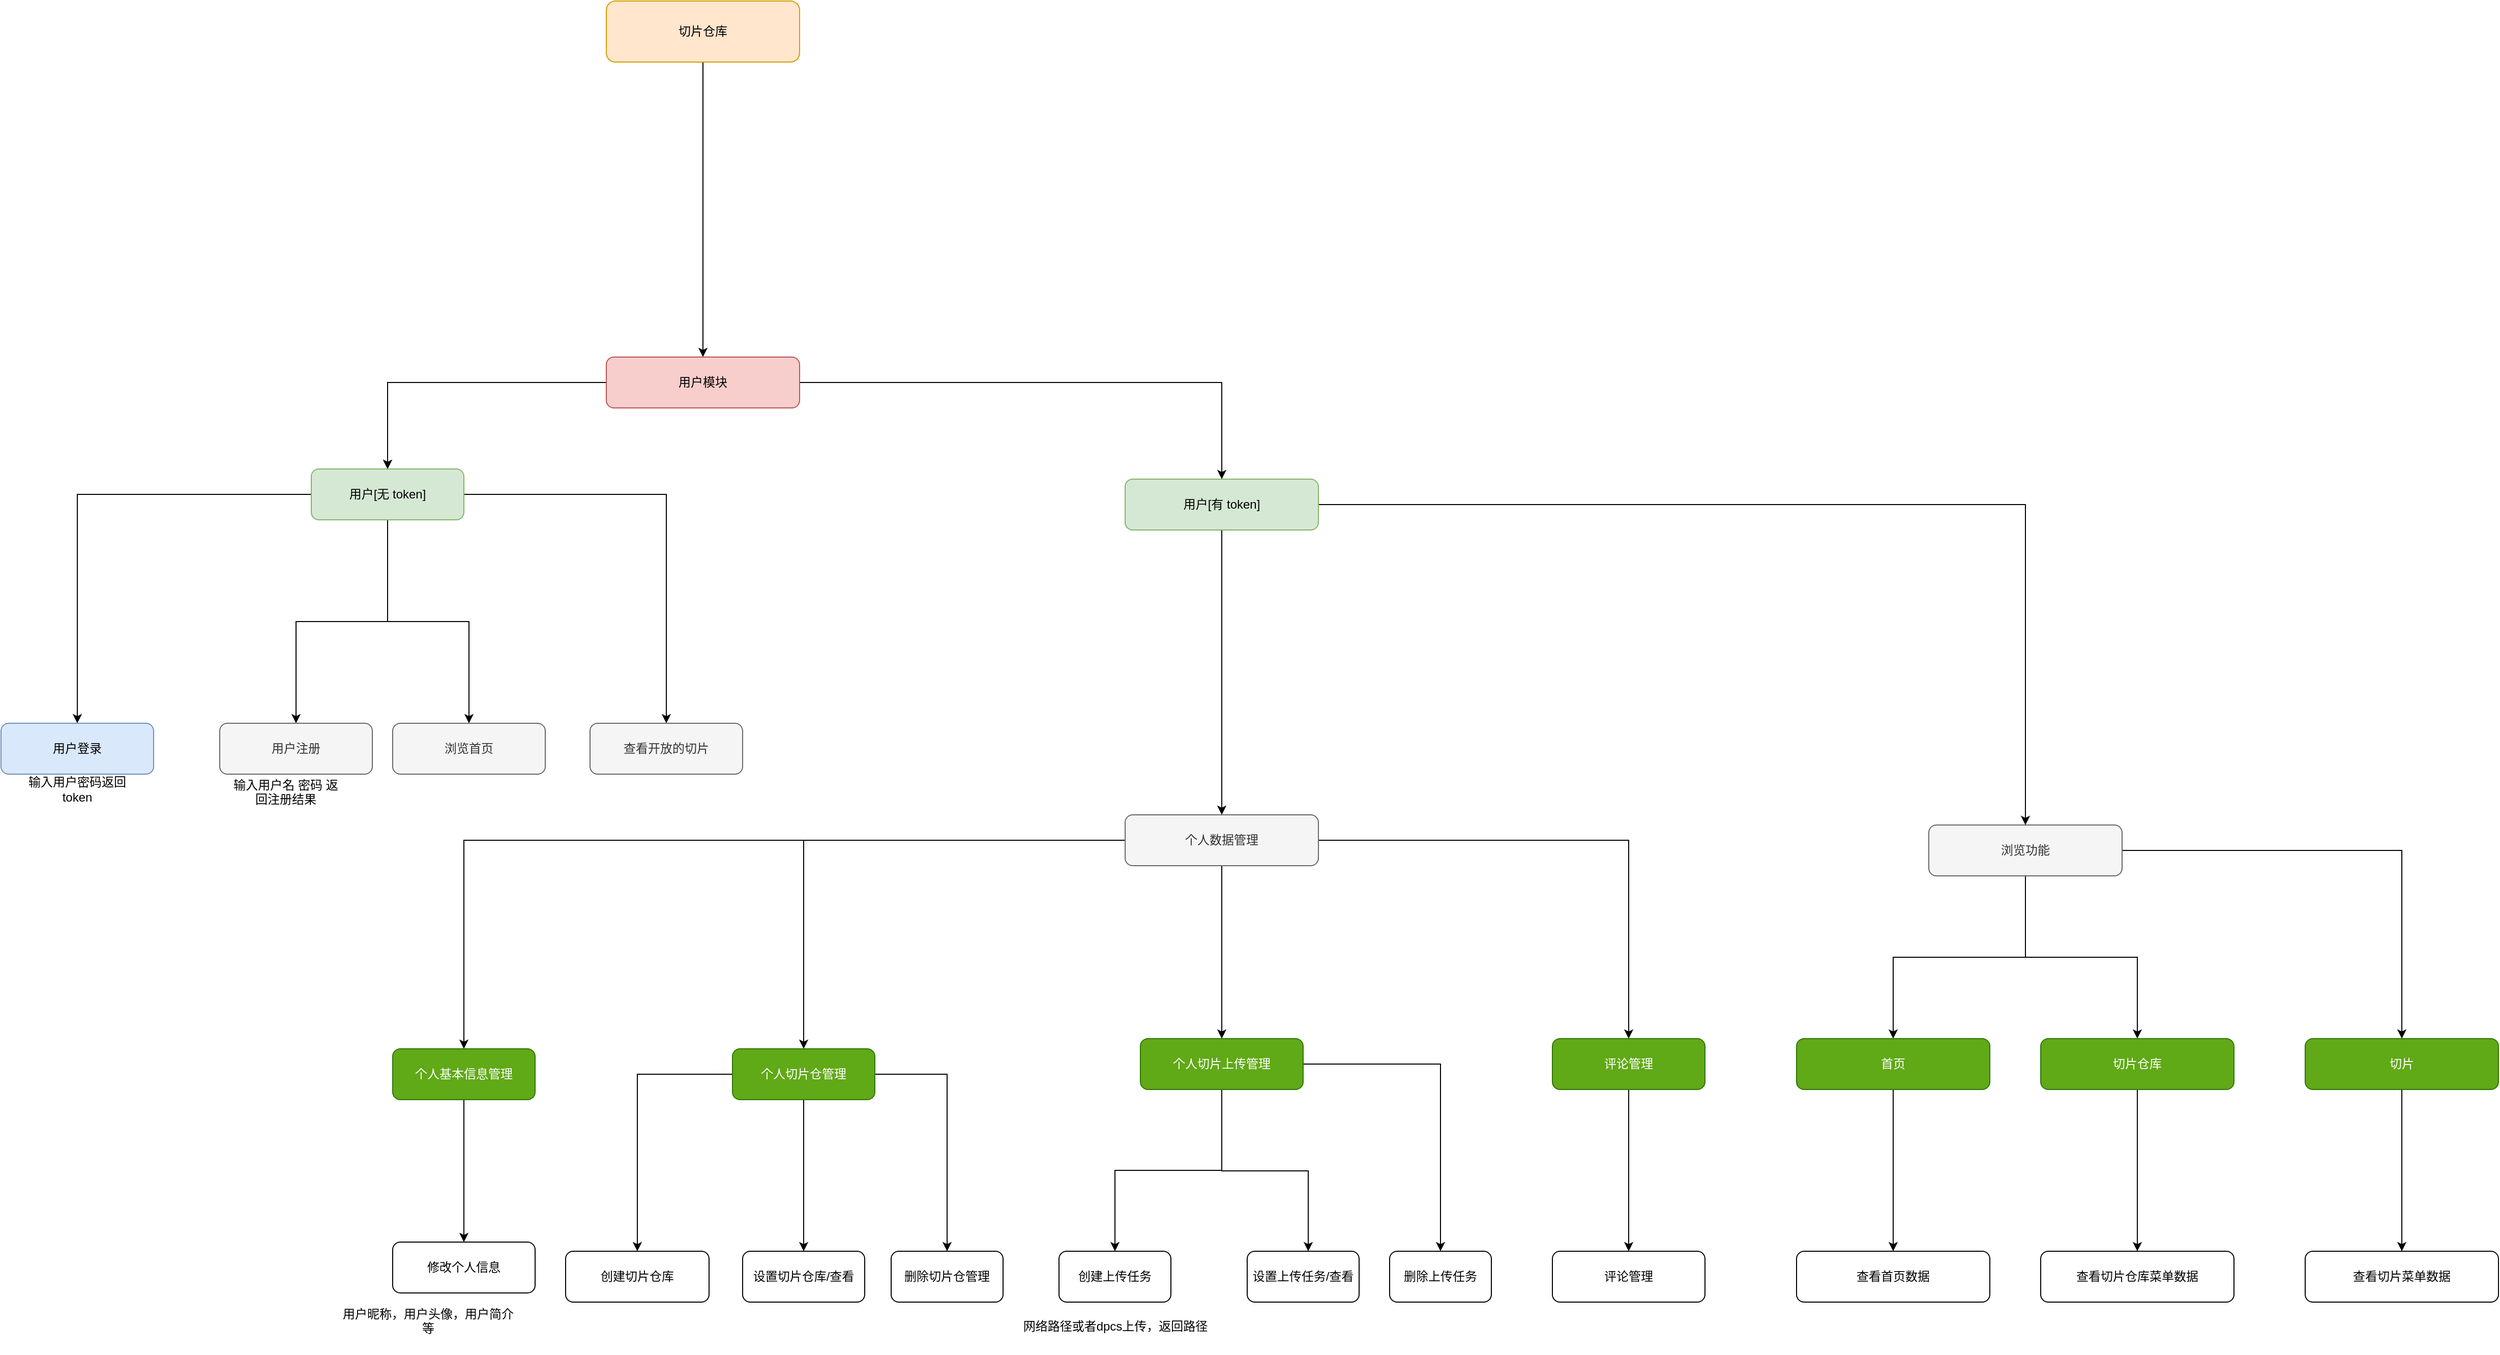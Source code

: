 <mxfile version="24.6.4" type="github">
  <diagram name="第 1 页" id="66gtIm39_MNBzgo_suN5">
    <mxGraphModel dx="3217" dy="2412" grid="1" gridSize="10" guides="1" tooltips="1" connect="1" arrows="1" fold="1" page="1" pageScale="1" pageWidth="827" pageHeight="1169" math="0" shadow="0">
      <root>
        <mxCell id="0" />
        <mxCell id="1" parent="0" />
        <mxCell id="s79uHv_pjPF-uhDo6NHq-3" value="" style="edgeStyle=orthogonalEdgeStyle;rounded=0;orthogonalLoop=1;jettySize=auto;html=1;" edge="1" parent="1" source="s79uHv_pjPF-uhDo6NHq-1" target="s79uHv_pjPF-uhDo6NHq-2">
          <mxGeometry relative="1" as="geometry">
            <Array as="points">
              <mxPoint x="375" y="220" />
              <mxPoint x="375" y="220" />
            </Array>
          </mxGeometry>
        </mxCell>
        <mxCell id="s79uHv_pjPF-uhDo6NHq-1" value="切片仓库" style="rounded=1;whiteSpace=wrap;html=1;fillColor=#ffe6cc;strokeColor=#d79b00;" vertex="1" parent="1">
          <mxGeometry x="280" y="-110" width="190" height="60" as="geometry" />
        </mxCell>
        <mxCell id="s79uHv_pjPF-uhDo6NHq-5" value="" style="edgeStyle=orthogonalEdgeStyle;rounded=0;orthogonalLoop=1;jettySize=auto;html=1;" edge="1" parent="1" source="s79uHv_pjPF-uhDo6NHq-2" target="s79uHv_pjPF-uhDo6NHq-4">
          <mxGeometry relative="1" as="geometry" />
        </mxCell>
        <mxCell id="s79uHv_pjPF-uhDo6NHq-25" value="" style="edgeStyle=orthogonalEdgeStyle;rounded=0;orthogonalLoop=1;jettySize=auto;html=1;" edge="1" parent="1" source="s79uHv_pjPF-uhDo6NHq-2" target="s79uHv_pjPF-uhDo6NHq-4">
          <mxGeometry relative="1" as="geometry" />
        </mxCell>
        <mxCell id="s79uHv_pjPF-uhDo6NHq-27" value="" style="edgeStyle=orthogonalEdgeStyle;rounded=0;orthogonalLoop=1;jettySize=auto;html=1;" edge="1" parent="1" source="s79uHv_pjPF-uhDo6NHq-2" target="s79uHv_pjPF-uhDo6NHq-26">
          <mxGeometry relative="1" as="geometry" />
        </mxCell>
        <mxCell id="s79uHv_pjPF-uhDo6NHq-2" value="用户模块" style="rounded=1;whiteSpace=wrap;html=1;fillColor=#f8cecc;strokeColor=#b85450;" vertex="1" parent="1">
          <mxGeometry x="280" y="240" width="190" height="50" as="geometry" />
        </mxCell>
        <mxCell id="s79uHv_pjPF-uhDo6NHq-29" value="" style="edgeStyle=orthogonalEdgeStyle;rounded=0;orthogonalLoop=1;jettySize=auto;html=1;" edge="1" parent="1" source="s79uHv_pjPF-uhDo6NHq-4" target="s79uHv_pjPF-uhDo6NHq-28">
          <mxGeometry relative="1" as="geometry" />
        </mxCell>
        <mxCell id="s79uHv_pjPF-uhDo6NHq-31" value="" style="edgeStyle=orthogonalEdgeStyle;rounded=0;orthogonalLoop=1;jettySize=auto;html=1;" edge="1" parent="1" source="s79uHv_pjPF-uhDo6NHq-4" target="s79uHv_pjPF-uhDo6NHq-30">
          <mxGeometry relative="1" as="geometry" />
        </mxCell>
        <mxCell id="s79uHv_pjPF-uhDo6NHq-36" value="" style="edgeStyle=orthogonalEdgeStyle;rounded=0;orthogonalLoop=1;jettySize=auto;html=1;" edge="1" parent="1" source="s79uHv_pjPF-uhDo6NHq-4" target="s79uHv_pjPF-uhDo6NHq-35">
          <mxGeometry relative="1" as="geometry" />
        </mxCell>
        <mxCell id="s79uHv_pjPF-uhDo6NHq-39" value="" style="edgeStyle=orthogonalEdgeStyle;rounded=0;orthogonalLoop=1;jettySize=auto;html=1;" edge="1" parent="1" source="s79uHv_pjPF-uhDo6NHq-4" target="s79uHv_pjPF-uhDo6NHq-38">
          <mxGeometry relative="1" as="geometry" />
        </mxCell>
        <mxCell id="s79uHv_pjPF-uhDo6NHq-4" value="用户[无 token]" style="rounded=1;whiteSpace=wrap;html=1;fillColor=#d5e8d4;strokeColor=#82b366;" vertex="1" parent="1">
          <mxGeometry x="-10" y="350" width="150" height="50" as="geometry" />
        </mxCell>
        <mxCell id="s79uHv_pjPF-uhDo6NHq-41" value="" style="edgeStyle=orthogonalEdgeStyle;rounded=0;orthogonalLoop=1;jettySize=auto;html=1;" edge="1" parent="1" source="s79uHv_pjPF-uhDo6NHq-26" target="s79uHv_pjPF-uhDo6NHq-40">
          <mxGeometry relative="1" as="geometry" />
        </mxCell>
        <mxCell id="s79uHv_pjPF-uhDo6NHq-82" value="" style="edgeStyle=orthogonalEdgeStyle;rounded=0;orthogonalLoop=1;jettySize=auto;html=1;" edge="1" parent="1" source="s79uHv_pjPF-uhDo6NHq-26" target="s79uHv_pjPF-uhDo6NHq-81">
          <mxGeometry relative="1" as="geometry" />
        </mxCell>
        <mxCell id="s79uHv_pjPF-uhDo6NHq-26" value="用户[有 token]" style="rounded=1;whiteSpace=wrap;html=1;fillColor=#d5e8d4;strokeColor=#82b366;" vertex="1" parent="1">
          <mxGeometry x="790" y="360" width="190" height="50" as="geometry" />
        </mxCell>
        <mxCell id="s79uHv_pjPF-uhDo6NHq-28" value="用户注册" style="rounded=1;whiteSpace=wrap;html=1;fillColor=#f5f5f5;fontColor=#333333;strokeColor=#666666;" vertex="1" parent="1">
          <mxGeometry x="-100" y="600" width="150" height="50" as="geometry" />
        </mxCell>
        <mxCell id="s79uHv_pjPF-uhDo6NHq-30" value="用户登录" style="rounded=1;whiteSpace=wrap;html=1;fillColor=#dae8fc;strokeColor=#6c8ebf;" vertex="1" parent="1">
          <mxGeometry x="-315" y="600" width="150" height="50" as="geometry" />
        </mxCell>
        <mxCell id="s79uHv_pjPF-uhDo6NHq-33" value="输入用户密码返回token" style="text;html=1;align=center;verticalAlign=middle;whiteSpace=wrap;rounded=0;" vertex="1" parent="1">
          <mxGeometry x="-300" y="650" width="120" height="30" as="geometry" />
        </mxCell>
        <mxCell id="s79uHv_pjPF-uhDo6NHq-34" value="输入用户名 密码 返回注册结果&lt;div&gt;&lt;br&gt;&lt;/div&gt;" style="text;html=1;align=center;verticalAlign=middle;whiteSpace=wrap;rounded=0;" vertex="1" parent="1">
          <mxGeometry x="-90" y="660" width="110" height="30" as="geometry" />
        </mxCell>
        <mxCell id="s79uHv_pjPF-uhDo6NHq-35" value="浏览首页" style="rounded=1;whiteSpace=wrap;html=1;fillColor=#f5f5f5;fontColor=#333333;strokeColor=#666666;" vertex="1" parent="1">
          <mxGeometry x="70" y="600" width="150" height="50" as="geometry" />
        </mxCell>
        <mxCell id="s79uHv_pjPF-uhDo6NHq-38" value="查看开放的切片" style="rounded=1;whiteSpace=wrap;html=1;fillColor=#f5f5f5;fontColor=#333333;strokeColor=#666666;" vertex="1" parent="1">
          <mxGeometry x="264" y="600" width="150" height="50" as="geometry" />
        </mxCell>
        <mxCell id="s79uHv_pjPF-uhDo6NHq-43" value="" style="edgeStyle=orthogonalEdgeStyle;rounded=0;orthogonalLoop=1;jettySize=auto;html=1;" edge="1" parent="1" source="s79uHv_pjPF-uhDo6NHq-40" target="s79uHv_pjPF-uhDo6NHq-42">
          <mxGeometry relative="1" as="geometry" />
        </mxCell>
        <mxCell id="s79uHv_pjPF-uhDo6NHq-45" value="" style="edgeStyle=orthogonalEdgeStyle;rounded=0;orthogonalLoop=1;jettySize=auto;html=1;" edge="1" parent="1" source="s79uHv_pjPF-uhDo6NHq-40" target="s79uHv_pjPF-uhDo6NHq-44">
          <mxGeometry relative="1" as="geometry" />
        </mxCell>
        <mxCell id="s79uHv_pjPF-uhDo6NHq-47" value="" style="edgeStyle=orthogonalEdgeStyle;rounded=0;orthogonalLoop=1;jettySize=auto;html=1;" edge="1" parent="1" source="s79uHv_pjPF-uhDo6NHq-40" target="s79uHv_pjPF-uhDo6NHq-46">
          <mxGeometry relative="1" as="geometry" />
        </mxCell>
        <mxCell id="s79uHv_pjPF-uhDo6NHq-49" value="" style="edgeStyle=orthogonalEdgeStyle;rounded=0;orthogonalLoop=1;jettySize=auto;html=1;" edge="1" parent="1" source="s79uHv_pjPF-uhDo6NHq-40" target="s79uHv_pjPF-uhDo6NHq-48">
          <mxGeometry relative="1" as="geometry" />
        </mxCell>
        <mxCell id="s79uHv_pjPF-uhDo6NHq-40" value="个人数据管理" style="rounded=1;whiteSpace=wrap;html=1;fillColor=#f5f5f5;fontColor=#333333;strokeColor=#666666;" vertex="1" parent="1">
          <mxGeometry x="790" y="690" width="190" height="50" as="geometry" />
        </mxCell>
        <mxCell id="s79uHv_pjPF-uhDo6NHq-51" value="" style="edgeStyle=orthogonalEdgeStyle;rounded=0;orthogonalLoop=1;jettySize=auto;html=1;" edge="1" parent="1" source="s79uHv_pjPF-uhDo6NHq-42" target="s79uHv_pjPF-uhDo6NHq-50">
          <mxGeometry relative="1" as="geometry" />
        </mxCell>
        <mxCell id="s79uHv_pjPF-uhDo6NHq-42" value="个人基本信息管理" style="rounded=1;whiteSpace=wrap;html=1;fillColor=#60a917;fontColor=#ffffff;strokeColor=#2D7600;" vertex="1" parent="1">
          <mxGeometry x="70" y="920" width="140" height="50" as="geometry" />
        </mxCell>
        <mxCell id="s79uHv_pjPF-uhDo6NHq-56" value="" style="edgeStyle=orthogonalEdgeStyle;rounded=0;orthogonalLoop=1;jettySize=auto;html=1;" edge="1" parent="1" source="s79uHv_pjPF-uhDo6NHq-44" target="s79uHv_pjPF-uhDo6NHq-55">
          <mxGeometry relative="1" as="geometry" />
        </mxCell>
        <mxCell id="s79uHv_pjPF-uhDo6NHq-61" value="" style="edgeStyle=orthogonalEdgeStyle;rounded=0;orthogonalLoop=1;jettySize=auto;html=1;" edge="1" parent="1" source="s79uHv_pjPF-uhDo6NHq-44" target="s79uHv_pjPF-uhDo6NHq-60">
          <mxGeometry relative="1" as="geometry" />
        </mxCell>
        <mxCell id="s79uHv_pjPF-uhDo6NHq-66" value="" style="edgeStyle=orthogonalEdgeStyle;rounded=0;orthogonalLoop=1;jettySize=auto;html=1;" edge="1" parent="1" source="s79uHv_pjPF-uhDo6NHq-44" target="s79uHv_pjPF-uhDo6NHq-65">
          <mxGeometry relative="1" as="geometry" />
        </mxCell>
        <mxCell id="s79uHv_pjPF-uhDo6NHq-44" value="个人切片仓管理" style="rounded=1;whiteSpace=wrap;html=1;fillColor=#60a917;fontColor=#ffffff;strokeColor=#2D7600;" vertex="1" parent="1">
          <mxGeometry x="404" y="920" width="140" height="50" as="geometry" />
        </mxCell>
        <mxCell id="s79uHv_pjPF-uhDo6NHq-69" value="" style="edgeStyle=orthogonalEdgeStyle;rounded=0;orthogonalLoop=1;jettySize=auto;html=1;" edge="1" parent="1" source="s79uHv_pjPF-uhDo6NHq-46" target="s79uHv_pjPF-uhDo6NHq-68">
          <mxGeometry relative="1" as="geometry" />
        </mxCell>
        <mxCell id="s79uHv_pjPF-uhDo6NHq-72" value="" style="edgeStyle=orthogonalEdgeStyle;rounded=0;orthogonalLoop=1;jettySize=auto;html=1;" edge="1" parent="1" source="s79uHv_pjPF-uhDo6NHq-46" target="s79uHv_pjPF-uhDo6NHq-71">
          <mxGeometry relative="1" as="geometry">
            <Array as="points">
              <mxPoint x="885" y="1040" />
              <mxPoint x="970" y="1040" />
            </Array>
          </mxGeometry>
        </mxCell>
        <mxCell id="s79uHv_pjPF-uhDo6NHq-75" style="edgeStyle=orthogonalEdgeStyle;rounded=0;orthogonalLoop=1;jettySize=auto;html=1;entryX=0.5;entryY=0;entryDx=0;entryDy=0;" edge="1" parent="1" source="s79uHv_pjPF-uhDo6NHq-46" target="s79uHv_pjPF-uhDo6NHq-73">
          <mxGeometry relative="1" as="geometry" />
        </mxCell>
        <mxCell id="s79uHv_pjPF-uhDo6NHq-46" value="个人切片上传管理" style="rounded=1;whiteSpace=wrap;html=1;fillColor=#60a917;fontColor=#ffffff;strokeColor=#2D7600;" vertex="1" parent="1">
          <mxGeometry x="805" y="910" width="160" height="50" as="geometry" />
        </mxCell>
        <mxCell id="s79uHv_pjPF-uhDo6NHq-77" value="" style="edgeStyle=orthogonalEdgeStyle;rounded=0;orthogonalLoop=1;jettySize=auto;html=1;" edge="1" parent="1" source="s79uHv_pjPF-uhDo6NHq-48" target="s79uHv_pjPF-uhDo6NHq-76">
          <mxGeometry relative="1" as="geometry" />
        </mxCell>
        <mxCell id="s79uHv_pjPF-uhDo6NHq-48" value="评论管理" style="rounded=1;whiteSpace=wrap;html=1;fillColor=#60a917;fontColor=#ffffff;strokeColor=#2D7600;" vertex="1" parent="1">
          <mxGeometry x="1210" y="910" width="150" height="50" as="geometry" />
        </mxCell>
        <mxCell id="s79uHv_pjPF-uhDo6NHq-50" value="修改个人信息" style="rounded=1;whiteSpace=wrap;html=1;" vertex="1" parent="1">
          <mxGeometry x="70" y="1110" width="140" height="50" as="geometry" />
        </mxCell>
        <mxCell id="s79uHv_pjPF-uhDo6NHq-52" value="用户昵称，用户头像，用户简介等&lt;div&gt;&lt;br&gt;&lt;/div&gt;" style="text;html=1;align=center;verticalAlign=middle;whiteSpace=wrap;rounded=0;" vertex="1" parent="1">
          <mxGeometry x="20" y="1180" width="170" height="30" as="geometry" />
        </mxCell>
        <mxCell id="s79uHv_pjPF-uhDo6NHq-55" value="创建切片仓库" style="rounded=1;whiteSpace=wrap;html=1;" vertex="1" parent="1">
          <mxGeometry x="240" y="1119" width="141" height="50" as="geometry" />
        </mxCell>
        <mxCell id="s79uHv_pjPF-uhDo6NHq-60" value="设置切片仓库/查看" style="rounded=1;whiteSpace=wrap;html=1;" vertex="1" parent="1">
          <mxGeometry x="414" y="1119" width="120" height="50" as="geometry" />
        </mxCell>
        <mxCell id="s79uHv_pjPF-uhDo6NHq-65" value="删除切片仓管理" style="rounded=1;whiteSpace=wrap;html=1;" vertex="1" parent="1">
          <mxGeometry x="560" y="1119" width="110" height="50" as="geometry" />
        </mxCell>
        <mxCell id="s79uHv_pjPF-uhDo6NHq-68" value="创建上传任务" style="rounded=1;whiteSpace=wrap;html=1;" vertex="1" parent="1">
          <mxGeometry x="725" y="1119" width="110" height="50" as="geometry" />
        </mxCell>
        <mxCell id="s79uHv_pjPF-uhDo6NHq-70" style="edgeStyle=orthogonalEdgeStyle;rounded=0;orthogonalLoop=1;jettySize=auto;html=1;exitX=0.5;exitY=1;exitDx=0;exitDy=0;" edge="1" parent="1" source="s79uHv_pjPF-uhDo6NHq-65" target="s79uHv_pjPF-uhDo6NHq-65">
          <mxGeometry relative="1" as="geometry" />
        </mxCell>
        <mxCell id="s79uHv_pjPF-uhDo6NHq-71" value="设置上传任务/查看" style="rounded=1;whiteSpace=wrap;html=1;" vertex="1" parent="1">
          <mxGeometry x="910" y="1119" width="110" height="50" as="geometry" />
        </mxCell>
        <mxCell id="s79uHv_pjPF-uhDo6NHq-73" value="删除上传任务" style="rounded=1;whiteSpace=wrap;html=1;" vertex="1" parent="1">
          <mxGeometry x="1050" y="1119" width="100" height="50" as="geometry" />
        </mxCell>
        <mxCell id="s79uHv_pjPF-uhDo6NHq-76" value="评论管理" style="rounded=1;whiteSpace=wrap;html=1;" vertex="1" parent="1">
          <mxGeometry x="1210" y="1119" width="150" height="50" as="geometry" />
        </mxCell>
        <mxCell id="s79uHv_pjPF-uhDo6NHq-78" value="网络路径或者dpcs上传，返回路径&lt;div&gt;&lt;br&gt;&lt;/div&gt;" style="text;html=1;align=center;verticalAlign=middle;resizable=0;points=[];autosize=1;strokeColor=none;fillColor=none;" vertex="1" parent="1">
          <mxGeometry x="680" y="1180" width="200" height="40" as="geometry" />
        </mxCell>
        <mxCell id="s79uHv_pjPF-uhDo6NHq-84" value="" style="edgeStyle=orthogonalEdgeStyle;rounded=0;orthogonalLoop=1;jettySize=auto;html=1;" edge="1" parent="1" source="s79uHv_pjPF-uhDo6NHq-81" target="s79uHv_pjPF-uhDo6NHq-83">
          <mxGeometry relative="1" as="geometry" />
        </mxCell>
        <mxCell id="s79uHv_pjPF-uhDo6NHq-86" value="" style="edgeStyle=orthogonalEdgeStyle;rounded=0;orthogonalLoop=1;jettySize=auto;html=1;" edge="1" parent="1" source="s79uHv_pjPF-uhDo6NHq-81" target="s79uHv_pjPF-uhDo6NHq-85">
          <mxGeometry relative="1" as="geometry" />
        </mxCell>
        <mxCell id="s79uHv_pjPF-uhDo6NHq-92" value="" style="edgeStyle=orthogonalEdgeStyle;rounded=0;orthogonalLoop=1;jettySize=auto;html=1;" edge="1" parent="1" source="s79uHv_pjPF-uhDo6NHq-81" target="s79uHv_pjPF-uhDo6NHq-91">
          <mxGeometry relative="1" as="geometry" />
        </mxCell>
        <mxCell id="s79uHv_pjPF-uhDo6NHq-81" value="浏览功能" style="rounded=1;whiteSpace=wrap;html=1;fillColor=#f5f5f5;fontColor=#333333;strokeColor=#666666;" vertex="1" parent="1">
          <mxGeometry x="1580" y="700" width="190" height="50" as="geometry" />
        </mxCell>
        <mxCell id="s79uHv_pjPF-uhDo6NHq-88" value="" style="edgeStyle=orthogonalEdgeStyle;rounded=0;orthogonalLoop=1;jettySize=auto;html=1;" edge="1" parent="1" source="s79uHv_pjPF-uhDo6NHq-83" target="s79uHv_pjPF-uhDo6NHq-87">
          <mxGeometry relative="1" as="geometry" />
        </mxCell>
        <mxCell id="s79uHv_pjPF-uhDo6NHq-83" value="首页" style="rounded=1;whiteSpace=wrap;html=1;fillColor=#60a917;fontColor=#ffffff;strokeColor=#2D7600;" vertex="1" parent="1">
          <mxGeometry x="1450" y="910" width="190" height="50" as="geometry" />
        </mxCell>
        <mxCell id="s79uHv_pjPF-uhDo6NHq-90" value="" style="edgeStyle=orthogonalEdgeStyle;rounded=0;orthogonalLoop=1;jettySize=auto;html=1;" edge="1" parent="1" source="s79uHv_pjPF-uhDo6NHq-85" target="s79uHv_pjPF-uhDo6NHq-89">
          <mxGeometry relative="1" as="geometry" />
        </mxCell>
        <mxCell id="s79uHv_pjPF-uhDo6NHq-85" value="切片仓库" style="rounded=1;whiteSpace=wrap;html=1;fillColor=#60a917;fontColor=#ffffff;strokeColor=#2D7600;" vertex="1" parent="1">
          <mxGeometry x="1690" y="910" width="190" height="50" as="geometry" />
        </mxCell>
        <mxCell id="s79uHv_pjPF-uhDo6NHq-87" value="查看首页数据" style="rounded=1;whiteSpace=wrap;html=1;" vertex="1" parent="1">
          <mxGeometry x="1450" y="1119" width="190" height="50" as="geometry" />
        </mxCell>
        <mxCell id="s79uHv_pjPF-uhDo6NHq-89" value="查看切片仓库菜单数据" style="rounded=1;whiteSpace=wrap;html=1;" vertex="1" parent="1">
          <mxGeometry x="1690" y="1119" width="190" height="50" as="geometry" />
        </mxCell>
        <mxCell id="s79uHv_pjPF-uhDo6NHq-94" value="" style="edgeStyle=orthogonalEdgeStyle;rounded=0;orthogonalLoop=1;jettySize=auto;html=1;" edge="1" parent="1" source="s79uHv_pjPF-uhDo6NHq-91" target="s79uHv_pjPF-uhDo6NHq-93">
          <mxGeometry relative="1" as="geometry" />
        </mxCell>
        <mxCell id="s79uHv_pjPF-uhDo6NHq-91" value="切片" style="rounded=1;whiteSpace=wrap;html=1;fillColor=#60a917;fontColor=#ffffff;strokeColor=#2D7600;" vertex="1" parent="1">
          <mxGeometry x="1950" y="910" width="190" height="50" as="geometry" />
        </mxCell>
        <mxCell id="s79uHv_pjPF-uhDo6NHq-93" value="查看切片菜单数据" style="rounded=1;whiteSpace=wrap;html=1;" vertex="1" parent="1">
          <mxGeometry x="1950" y="1119" width="190" height="50" as="geometry" />
        </mxCell>
      </root>
    </mxGraphModel>
  </diagram>
</mxfile>
